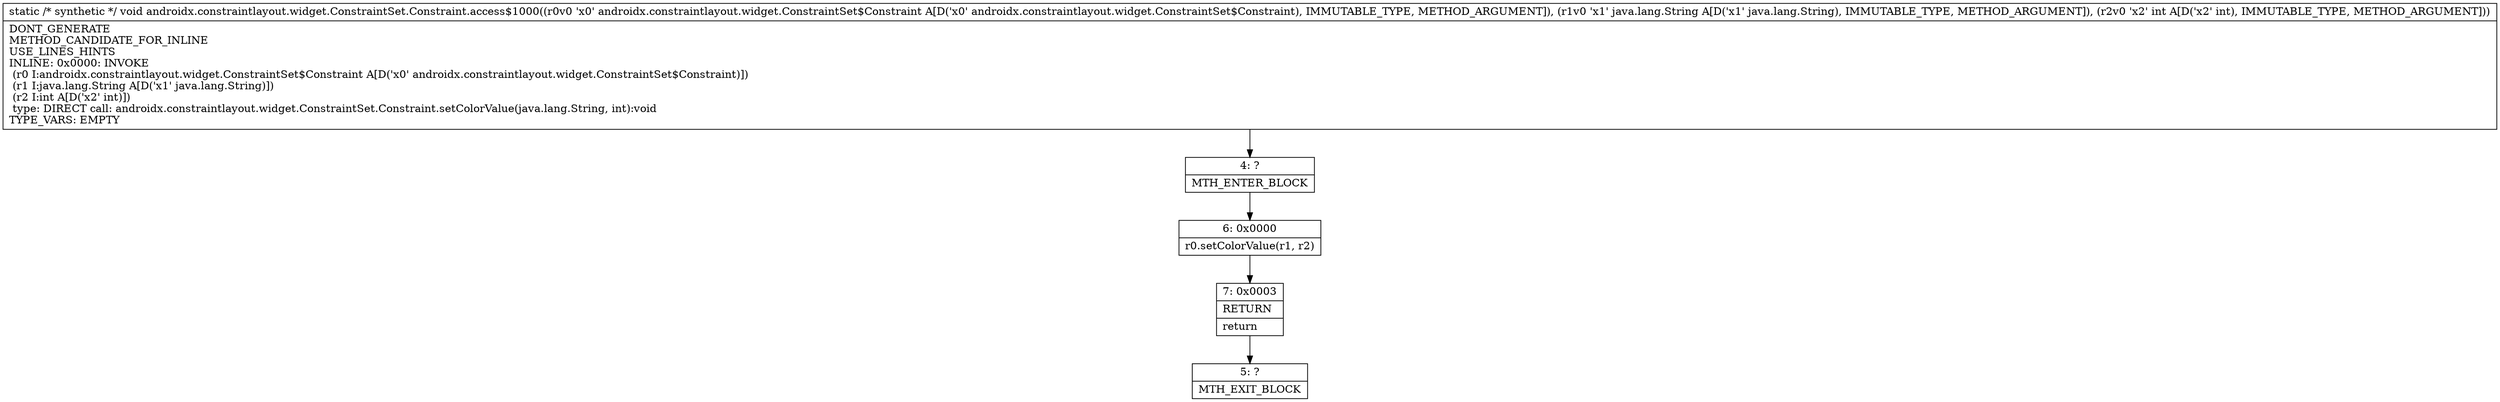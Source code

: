 digraph "CFG forandroidx.constraintlayout.widget.ConstraintSet.Constraint.access$1000(Landroidx\/constraintlayout\/widget\/ConstraintSet$Constraint;Ljava\/lang\/String;I)V" {
Node_4 [shape=record,label="{4\:\ ?|MTH_ENTER_BLOCK\l}"];
Node_6 [shape=record,label="{6\:\ 0x0000|r0.setColorValue(r1, r2)\l}"];
Node_7 [shape=record,label="{7\:\ 0x0003|RETURN\l|return\l}"];
Node_5 [shape=record,label="{5\:\ ?|MTH_EXIT_BLOCK\l}"];
MethodNode[shape=record,label="{static \/* synthetic *\/ void androidx.constraintlayout.widget.ConstraintSet.Constraint.access$1000((r0v0 'x0' androidx.constraintlayout.widget.ConstraintSet$Constraint A[D('x0' androidx.constraintlayout.widget.ConstraintSet$Constraint), IMMUTABLE_TYPE, METHOD_ARGUMENT]), (r1v0 'x1' java.lang.String A[D('x1' java.lang.String), IMMUTABLE_TYPE, METHOD_ARGUMENT]), (r2v0 'x2' int A[D('x2' int), IMMUTABLE_TYPE, METHOD_ARGUMENT]))  | DONT_GENERATE\lMETHOD_CANDIDATE_FOR_INLINE\lUSE_LINES_HINTS\lINLINE: 0x0000: INVOKE  \l  (r0 I:androidx.constraintlayout.widget.ConstraintSet$Constraint A[D('x0' androidx.constraintlayout.widget.ConstraintSet$Constraint)])\l  (r1 I:java.lang.String A[D('x1' java.lang.String)])\l  (r2 I:int A[D('x2' int)])\l type: DIRECT call: androidx.constraintlayout.widget.ConstraintSet.Constraint.setColorValue(java.lang.String, int):void\lTYPE_VARS: EMPTY\l}"];
MethodNode -> Node_4;Node_4 -> Node_6;
Node_6 -> Node_7;
Node_7 -> Node_5;
}

